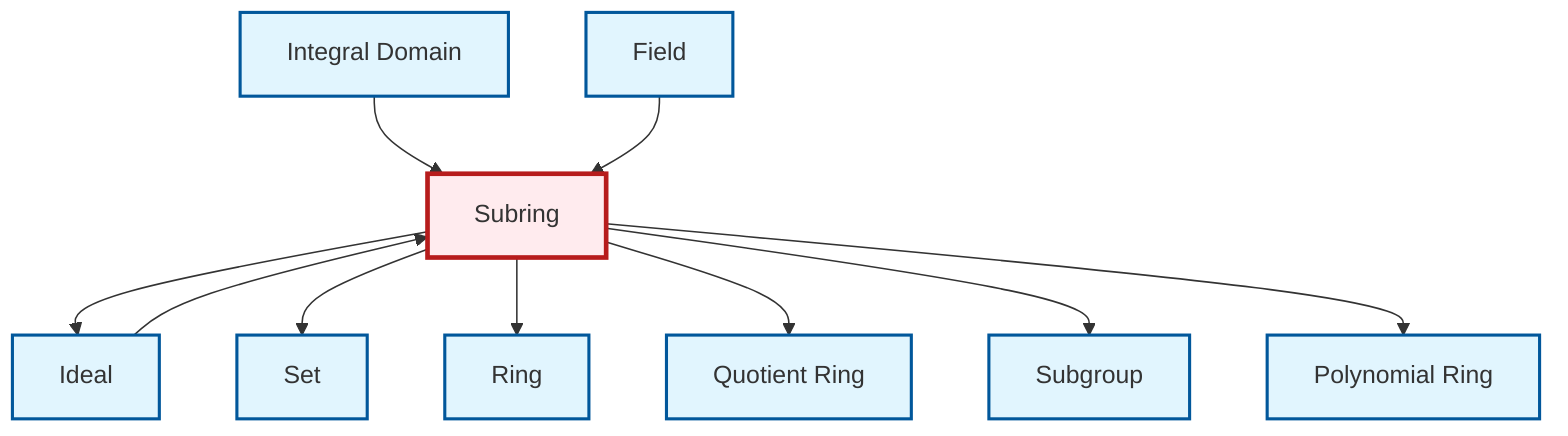 graph TD
    classDef definition fill:#e1f5fe,stroke:#01579b,stroke-width:2px
    classDef theorem fill:#f3e5f5,stroke:#4a148c,stroke-width:2px
    classDef axiom fill:#fff3e0,stroke:#e65100,stroke-width:2px
    classDef example fill:#e8f5e9,stroke:#1b5e20,stroke-width:2px
    classDef current fill:#ffebee,stroke:#b71c1c,stroke-width:3px
    def-field["Field"]:::definition
    def-quotient-ring["Quotient Ring"]:::definition
    def-subring["Subring"]:::definition
    def-set["Set"]:::definition
    def-polynomial-ring["Polynomial Ring"]:::definition
    def-subgroup["Subgroup"]:::definition
    def-integral-domain["Integral Domain"]:::definition
    def-ideal["Ideal"]:::definition
    def-ring["Ring"]:::definition
    def-subring --> def-ideal
    def-subring --> def-set
    def-subring --> def-ring
    def-ideal --> def-subring
    def-subring --> def-quotient-ring
    def-subring --> def-subgroup
    def-integral-domain --> def-subring
    def-subring --> def-polynomial-ring
    def-field --> def-subring
    class def-subring current